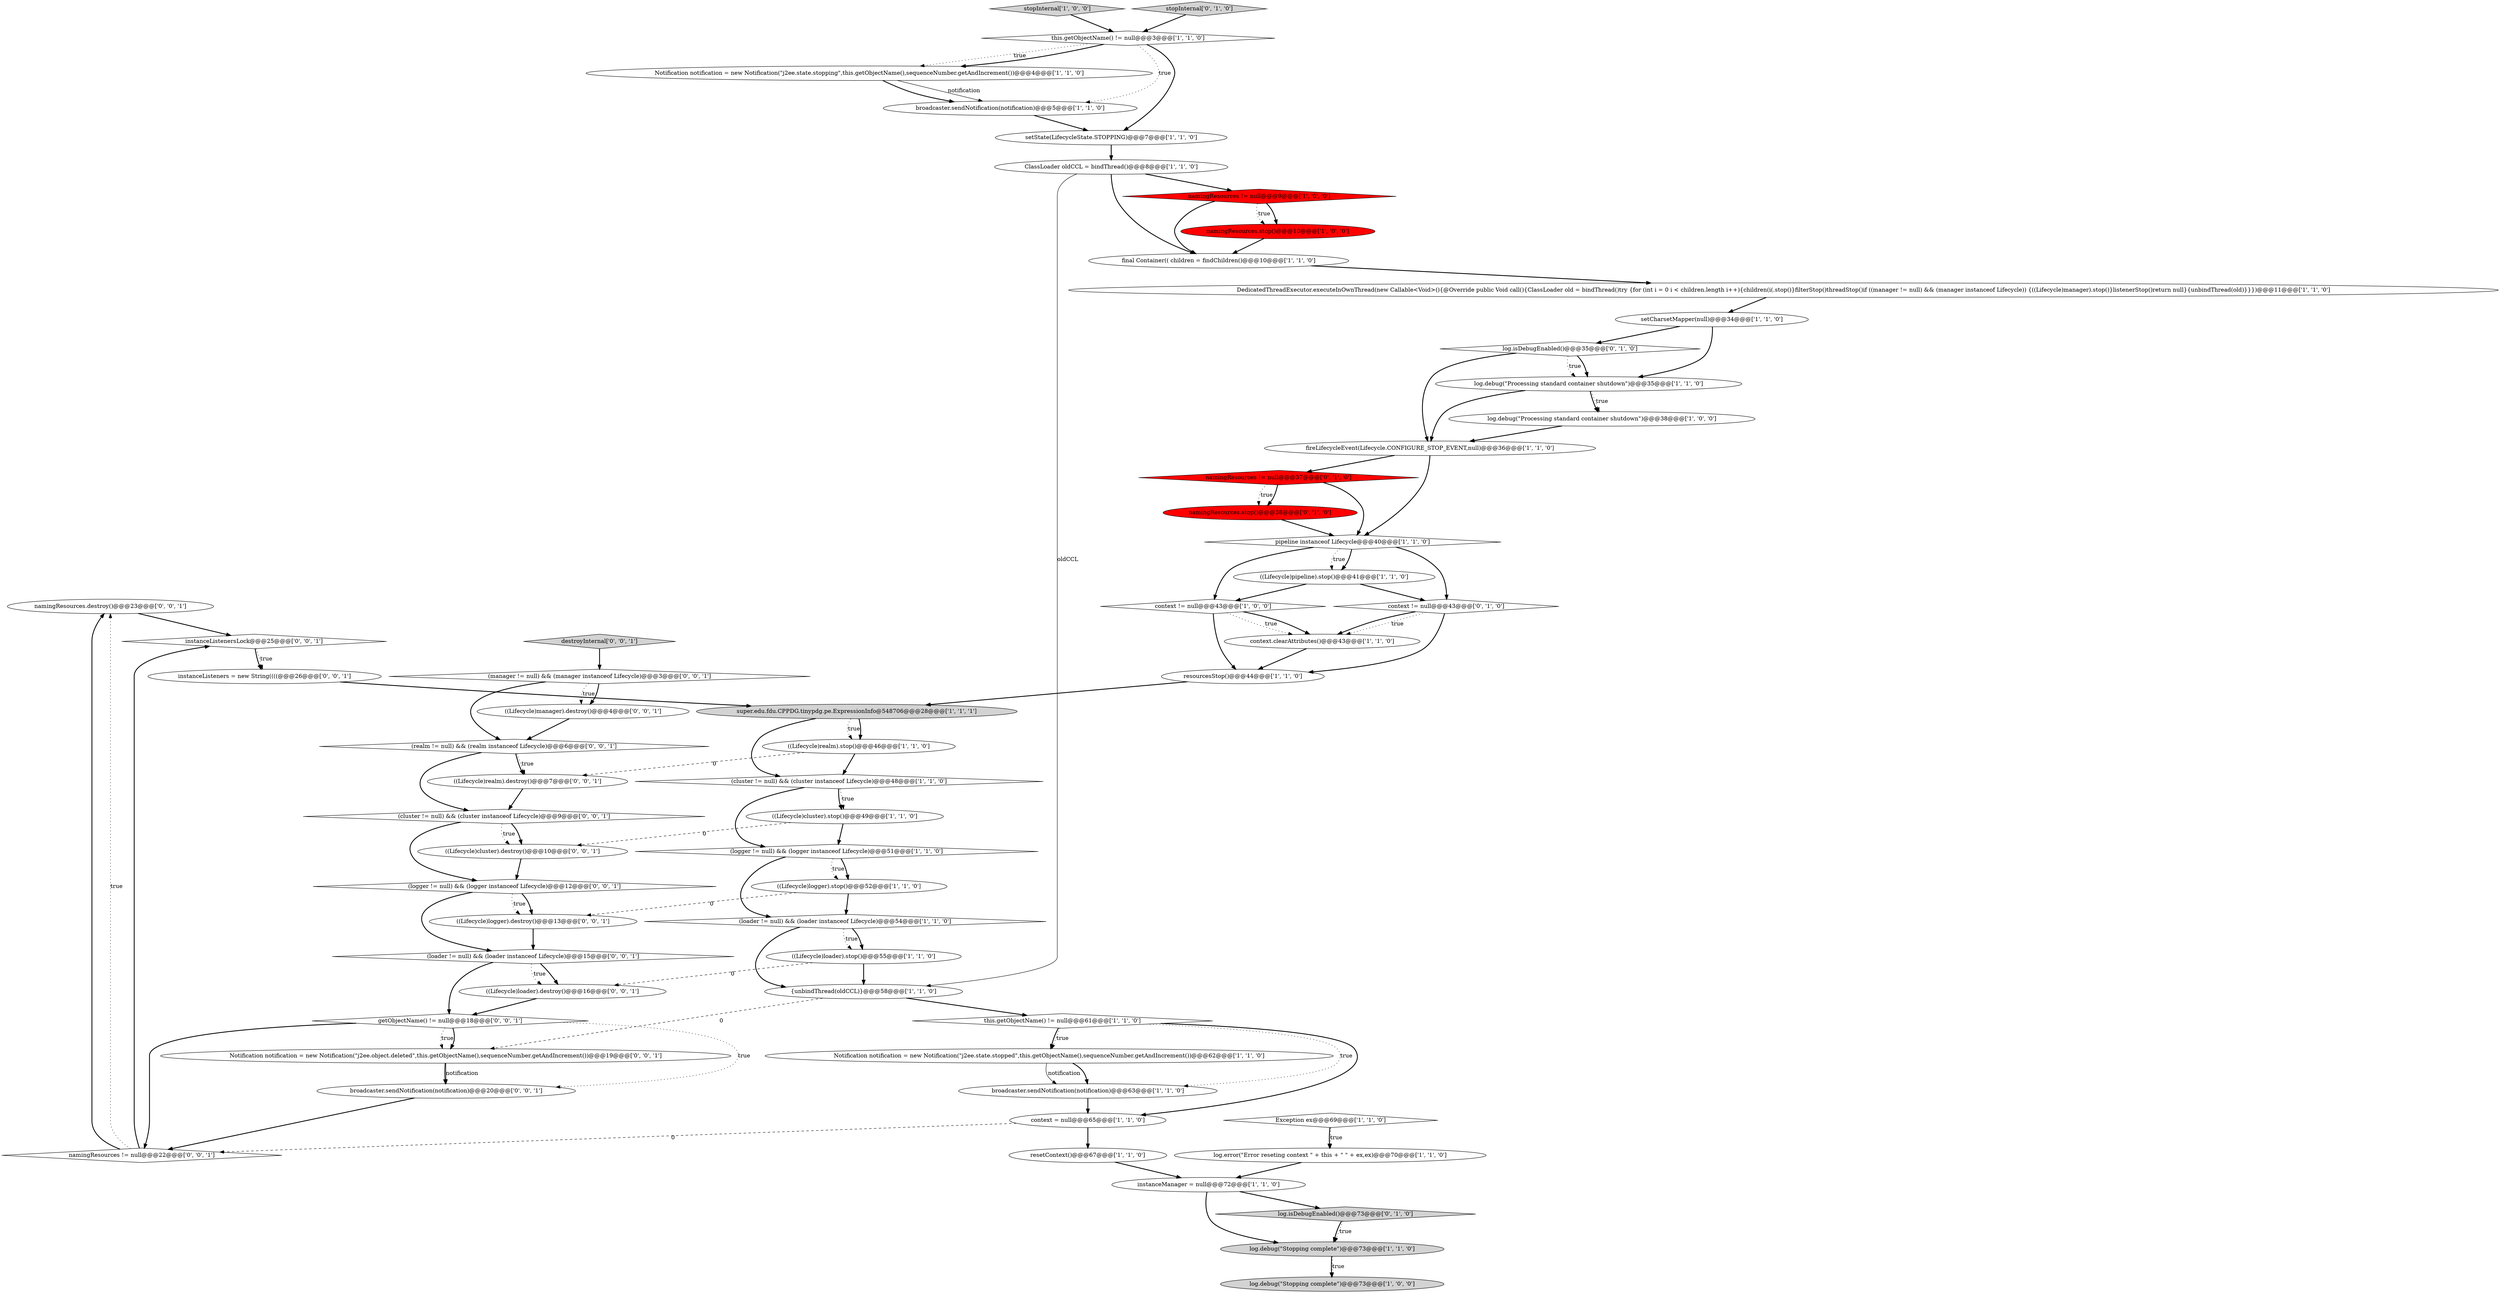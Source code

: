 digraph {
50 [style = filled, label = "namingResources.destroy()@@@23@@@['0', '0', '1']", fillcolor = white, shape = ellipse image = "AAA0AAABBB3BBB"];
26 [style = filled, label = "Exception ex@@@69@@@['1', '1', '0']", fillcolor = white, shape = diamond image = "AAA0AAABBB1BBB"];
33 [style = filled, label = "ClassLoader oldCCL = bindThread()@@@8@@@['1', '1', '0']", fillcolor = white, shape = ellipse image = "AAA0AAABBB1BBB"];
60 [style = filled, label = "((Lifecycle)cluster).destroy()@@@10@@@['0', '0', '1']", fillcolor = white, shape = ellipse image = "AAA0AAABBB3BBB"];
51 [style = filled, label = "instanceListenersLock@@@25@@@['0', '0', '1']", fillcolor = white, shape = diamond image = "AAA0AAABBB3BBB"];
16 [style = filled, label = "Notification notification = new Notification(\"j2ee.state.stopping\",this.getObjectName(),sequenceNumber.getAndIncrement())@@@4@@@['1', '1', '0']", fillcolor = white, shape = ellipse image = "AAA0AAABBB1BBB"];
54 [style = filled, label = "instanceListeners = new String((((@@@26@@@['0', '0', '1']", fillcolor = white, shape = ellipse image = "AAA0AAABBB3BBB"];
0 [style = filled, label = "(logger != null) && (logger instanceof Lifecycle)@@@51@@@['1', '1', '0']", fillcolor = white, shape = diamond image = "AAA0AAABBB1BBB"];
46 [style = filled, label = "destroyInternal['0', '0', '1']", fillcolor = lightgray, shape = diamond image = "AAA0AAABBB3BBB"];
22 [style = filled, label = "(cluster != null) && (cluster instanceof Lifecycle)@@@48@@@['1', '1', '0']", fillcolor = white, shape = diamond image = "AAA0AAABBB1BBB"];
18 [style = filled, label = "{unbindThread(oldCCL)}@@@58@@@['1', '1', '0']", fillcolor = white, shape = ellipse image = "AAA0AAABBB1BBB"];
24 [style = filled, label = "((Lifecycle)pipeline).stop()@@@41@@@['1', '1', '0']", fillcolor = white, shape = ellipse image = "AAA0AAABBB1BBB"];
9 [style = filled, label = "context.clearAttributes()@@@43@@@['1', '1', '0']", fillcolor = white, shape = ellipse image = "AAA0AAABBB1BBB"];
55 [style = filled, label = "(realm != null) && (realm instanceof Lifecycle)@@@6@@@['0', '0', '1']", fillcolor = white, shape = diamond image = "AAA0AAABBB3BBB"];
61 [style = filled, label = "(manager != null) && (manager instanceof Lifecycle)@@@3@@@['0', '0', '1']", fillcolor = white, shape = diamond image = "AAA0AAABBB3BBB"];
23 [style = filled, label = "log.debug(\"Stopping complete\")@@@73@@@['1', '1', '0']", fillcolor = lightgray, shape = ellipse image = "AAA0AAABBB1BBB"];
14 [style = filled, label = "log.debug(\"Processing standard container shutdown\")@@@38@@@['1', '0', '0']", fillcolor = white, shape = ellipse image = "AAA0AAABBB1BBB"];
5 [style = filled, label = "broadcaster.sendNotification(notification)@@@5@@@['1', '1', '0']", fillcolor = white, shape = ellipse image = "AAA0AAABBB1BBB"];
21 [style = filled, label = "(loader != null) && (loader instanceof Lifecycle)@@@54@@@['1', '1', '0']", fillcolor = white, shape = diamond image = "AAA0AAABBB1BBB"];
1 [style = filled, label = "resourcesStop()@@@44@@@['1', '1', '0']", fillcolor = white, shape = ellipse image = "AAA0AAABBB1BBB"];
35 [style = filled, label = "pipeline instanceof Lifecycle@@@40@@@['1', '1', '0']", fillcolor = white, shape = diamond image = "AAA0AAABBB1BBB"];
3 [style = filled, label = "((Lifecycle)realm).stop()@@@46@@@['1', '1', '0']", fillcolor = white, shape = ellipse image = "AAA0AAABBB1BBB"];
6 [style = filled, label = "setState(LifecycleState.STOPPING)@@@7@@@['1', '1', '0']", fillcolor = white, shape = ellipse image = "AAA0AAABBB1BBB"];
42 [style = filled, label = "namingResources.stop()@@@38@@@['0', '1', '0']", fillcolor = red, shape = ellipse image = "AAA1AAABBB2BBB"];
28 [style = filled, label = "log.error(\"Error reseting context \" + this + \" \" + ex,ex)@@@70@@@['1', '1', '0']", fillcolor = white, shape = ellipse image = "AAA0AAABBB1BBB"];
45 [style = filled, label = "(logger != null) && (logger instanceof Lifecycle)@@@12@@@['0', '0', '1']", fillcolor = white, shape = diamond image = "AAA0AAABBB3BBB"];
19 [style = filled, label = "log.debug(\"Processing standard container shutdown\")@@@35@@@['1', '1', '0']", fillcolor = white, shape = ellipse image = "AAA0AAABBB1BBB"];
58 [style = filled, label = "getObjectName() != null@@@18@@@['0', '0', '1']", fillcolor = white, shape = diamond image = "AAA0AAABBB3BBB"];
29 [style = filled, label = "stopInternal['1', '0', '0']", fillcolor = lightgray, shape = diamond image = "AAA0AAABBB1BBB"];
56 [style = filled, label = "((Lifecycle)logger).destroy()@@@13@@@['0', '0', '1']", fillcolor = white, shape = ellipse image = "AAA0AAABBB3BBB"];
15 [style = filled, label = "final Container(( children = findChildren()@@@10@@@['1', '1', '0']", fillcolor = white, shape = ellipse image = "AAA0AAABBB1BBB"];
31 [style = filled, label = "super.edu.fdu.CPPDG.tinypdg.pe.ExpressionInfo@548706@@@28@@@['1', '1', '1']", fillcolor = lightgray, shape = ellipse image = "AAA0AAABBB1BBB"];
10 [style = filled, label = "Notification notification = new Notification(\"j2ee.state.stopped\",this.getObjectName(),sequenceNumber.getAndIncrement())@@@62@@@['1', '1', '0']", fillcolor = white, shape = ellipse image = "AAA0AAABBB1BBB"];
2 [style = filled, label = "context != null@@@43@@@['1', '0', '0']", fillcolor = white, shape = diamond image = "AAA0AAABBB1BBB"];
47 [style = filled, label = "((Lifecycle)manager).destroy()@@@4@@@['0', '0', '1']", fillcolor = white, shape = ellipse image = "AAA0AAABBB3BBB"];
20 [style = filled, label = "fireLifecycleEvent(Lifecycle.CONFIGURE_STOP_EVENT,null)@@@36@@@['1', '1', '0']", fillcolor = white, shape = ellipse image = "AAA0AAABBB1BBB"];
44 [style = filled, label = "((Lifecycle)realm).destroy()@@@7@@@['0', '0', '1']", fillcolor = white, shape = ellipse image = "AAA0AAABBB3BBB"];
52 [style = filled, label = "(cluster != null) && (cluster instanceof Lifecycle)@@@9@@@['0', '0', '1']", fillcolor = white, shape = diamond image = "AAA0AAABBB3BBB"];
57 [style = filled, label = "broadcaster.sendNotification(notification)@@@20@@@['0', '0', '1']", fillcolor = white, shape = ellipse image = "AAA0AAABBB3BBB"];
25 [style = filled, label = "broadcaster.sendNotification(notification)@@@63@@@['1', '1', '0']", fillcolor = white, shape = ellipse image = "AAA0AAABBB1BBB"];
41 [style = filled, label = "log.isDebugEnabled()@@@73@@@['0', '1', '0']", fillcolor = lightgray, shape = diamond image = "AAA0AAABBB2BBB"];
59 [style = filled, label = "namingResources != null@@@22@@@['0', '0', '1']", fillcolor = white, shape = diamond image = "AAA0AAABBB3BBB"];
40 [style = filled, label = "log.isDebugEnabled()@@@35@@@['0', '1', '0']", fillcolor = white, shape = diamond image = "AAA0AAABBB2BBB"];
11 [style = filled, label = "log.debug(\"Stopping complete\")@@@73@@@['1', '0', '0']", fillcolor = lightgray, shape = ellipse image = "AAA0AAABBB1BBB"];
30 [style = filled, label = "this.getObjectName() != null@@@3@@@['1', '1', '0']", fillcolor = white, shape = diamond image = "AAA0AAABBB1BBB"];
36 [style = filled, label = "namingResources.stop()@@@10@@@['1', '0', '0']", fillcolor = red, shape = ellipse image = "AAA1AAABBB1BBB"];
27 [style = filled, label = "this.getObjectName() != null@@@61@@@['1', '1', '0']", fillcolor = white, shape = diamond image = "AAA0AAABBB1BBB"];
49 [style = filled, label = "((Lifecycle)loader).destroy()@@@16@@@['0', '0', '1']", fillcolor = white, shape = ellipse image = "AAA0AAABBB3BBB"];
4 [style = filled, label = "resetContext()@@@67@@@['1', '1', '0']", fillcolor = white, shape = ellipse image = "AAA0AAABBB1BBB"];
39 [style = filled, label = "namingResources != null@@@37@@@['0', '1', '0']", fillcolor = red, shape = diamond image = "AAA1AAABBB2BBB"];
32 [style = filled, label = "context = null@@@65@@@['1', '1', '0']", fillcolor = white, shape = ellipse image = "AAA0AAABBB1BBB"];
43 [style = filled, label = "stopInternal['0', '1', '0']", fillcolor = lightgray, shape = diamond image = "AAA0AAABBB2BBB"];
7 [style = filled, label = "instanceManager = null@@@72@@@['1', '1', '0']", fillcolor = white, shape = ellipse image = "AAA0AAABBB1BBB"];
17 [style = filled, label = "((Lifecycle)cluster).stop()@@@49@@@['1', '1', '0']", fillcolor = white, shape = ellipse image = "AAA0AAABBB1BBB"];
8 [style = filled, label = "namingResources != null@@@9@@@['1', '0', '0']", fillcolor = red, shape = diamond image = "AAA1AAABBB1BBB"];
13 [style = filled, label = "DedicatedThreadExecutor.executeInOwnThread(new Callable<Void>(){@Override public Void call(){ClassLoader old = bindThread()try {for (int i = 0 i < children.length i++){children(i(.stop()}filterStop()threadStop()if ((manager != null) && (manager instanceof Lifecycle)) {((Lifecycle)manager).stop()}listenerStop()return null}{unbindThread(old)}}})@@@11@@@['1', '1', '0']", fillcolor = white, shape = ellipse image = "AAA0AAABBB1BBB"];
53 [style = filled, label = "Notification notification = new Notification(\"j2ee.object.deleted\",this.getObjectName(),sequenceNumber.getAndIncrement())@@@19@@@['0', '0', '1']", fillcolor = white, shape = ellipse image = "AAA0AAABBB3BBB"];
48 [style = filled, label = "(loader != null) && (loader instanceof Lifecycle)@@@15@@@['0', '0', '1']", fillcolor = white, shape = diamond image = "AAA0AAABBB3BBB"];
34 [style = filled, label = "((Lifecycle)logger).stop()@@@52@@@['1', '1', '0']", fillcolor = white, shape = ellipse image = "AAA0AAABBB1BBB"];
37 [style = filled, label = "((Lifecycle)loader).stop()@@@55@@@['1', '1', '0']", fillcolor = white, shape = ellipse image = "AAA0AAABBB1BBB"];
38 [style = filled, label = "context != null@@@43@@@['0', '1', '0']", fillcolor = white, shape = diamond image = "AAA0AAABBB2BBB"];
12 [style = filled, label = "setCharsetMapper(null)@@@34@@@['1', '1', '0']", fillcolor = white, shape = ellipse image = "AAA0AAABBB1BBB"];
30->5 [style = dotted, label="true"];
27->32 [style = bold, label=""];
29->30 [style = bold, label=""];
46->61 [style = bold, label=""];
59->51 [style = bold, label=""];
40->20 [style = bold, label=""];
57->59 [style = bold, label=""];
39->42 [style = dotted, label="true"];
30->6 [style = bold, label=""];
45->48 [style = bold, label=""];
21->18 [style = bold, label=""];
32->59 [style = dashed, label="0"];
12->40 [style = bold, label=""];
8->36 [style = bold, label=""];
52->60 [style = bold, label=""];
22->0 [style = bold, label=""];
34->56 [style = dashed, label="0"];
38->9 [style = dotted, label="true"];
26->28 [style = dotted, label="true"];
0->34 [style = dotted, label="true"];
58->59 [style = bold, label=""];
21->37 [style = dotted, label="true"];
32->4 [style = bold, label=""];
35->38 [style = bold, label=""];
26->28 [style = bold, label=""];
31->3 [style = dotted, label="true"];
51->54 [style = dotted, label="true"];
1->31 [style = bold, label=""];
14->20 [style = bold, label=""];
15->13 [style = bold, label=""];
48->49 [style = bold, label=""];
27->25 [style = dotted, label="true"];
33->18 [style = solid, label="oldCCL"];
33->15 [style = bold, label=""];
58->53 [style = dotted, label="true"];
49->58 [style = bold, label=""];
51->54 [style = bold, label=""];
18->53 [style = dashed, label="0"];
19->20 [style = bold, label=""];
52->45 [style = bold, label=""];
24->38 [style = bold, label=""];
0->21 [style = bold, label=""];
2->9 [style = bold, label=""];
61->47 [style = dotted, label="true"];
0->34 [style = bold, label=""];
61->55 [style = bold, label=""];
21->37 [style = bold, label=""];
13->12 [style = bold, label=""];
5->6 [style = bold, label=""];
10->25 [style = bold, label=""];
41->23 [style = dotted, label="true"];
39->35 [style = bold, label=""];
7->23 [style = bold, label=""];
20->39 [style = bold, label=""];
22->17 [style = bold, label=""];
45->56 [style = bold, label=""];
56->48 [style = bold, label=""];
53->57 [style = solid, label="notification"];
55->44 [style = dotted, label="true"];
31->3 [style = bold, label=""];
9->1 [style = bold, label=""];
39->42 [style = bold, label=""];
33->8 [style = bold, label=""];
59->50 [style = bold, label=""];
48->58 [style = bold, label=""];
8->15 [style = bold, label=""];
2->1 [style = bold, label=""];
35->2 [style = bold, label=""];
38->9 [style = bold, label=""];
40->19 [style = bold, label=""];
4->7 [style = bold, label=""];
38->1 [style = bold, label=""];
35->24 [style = bold, label=""];
59->50 [style = dotted, label="true"];
17->0 [style = bold, label=""];
58->53 [style = bold, label=""];
2->9 [style = dotted, label="true"];
19->14 [style = bold, label=""];
10->25 [style = solid, label="notification"];
6->33 [style = bold, label=""];
27->10 [style = bold, label=""];
52->60 [style = dotted, label="true"];
16->5 [style = bold, label=""];
7->41 [style = bold, label=""];
8->36 [style = dotted, label="true"];
55->52 [style = bold, label=""];
23->11 [style = bold, label=""];
34->21 [style = bold, label=""];
40->19 [style = dotted, label="true"];
19->14 [style = dotted, label="true"];
31->22 [style = bold, label=""];
24->2 [style = bold, label=""];
35->24 [style = dotted, label="true"];
58->57 [style = dotted, label="true"];
53->57 [style = bold, label=""];
36->15 [style = bold, label=""];
27->10 [style = dotted, label="true"];
25->32 [style = bold, label=""];
28->7 [style = bold, label=""];
3->44 [style = dashed, label="0"];
3->22 [style = bold, label=""];
45->56 [style = dotted, label="true"];
48->49 [style = dotted, label="true"];
43->30 [style = bold, label=""];
42->35 [style = bold, label=""];
60->45 [style = bold, label=""];
55->44 [style = bold, label=""];
47->55 [style = bold, label=""];
30->16 [style = dotted, label="true"];
18->27 [style = bold, label=""];
54->31 [style = bold, label=""];
61->47 [style = bold, label=""];
16->5 [style = solid, label="notification"];
50->51 [style = bold, label=""];
44->52 [style = bold, label=""];
37->18 [style = bold, label=""];
22->17 [style = dotted, label="true"];
20->35 [style = bold, label=""];
17->60 [style = dashed, label="0"];
12->19 [style = bold, label=""];
30->16 [style = bold, label=""];
41->23 [style = bold, label=""];
37->49 [style = dashed, label="0"];
23->11 [style = dotted, label="true"];
}
